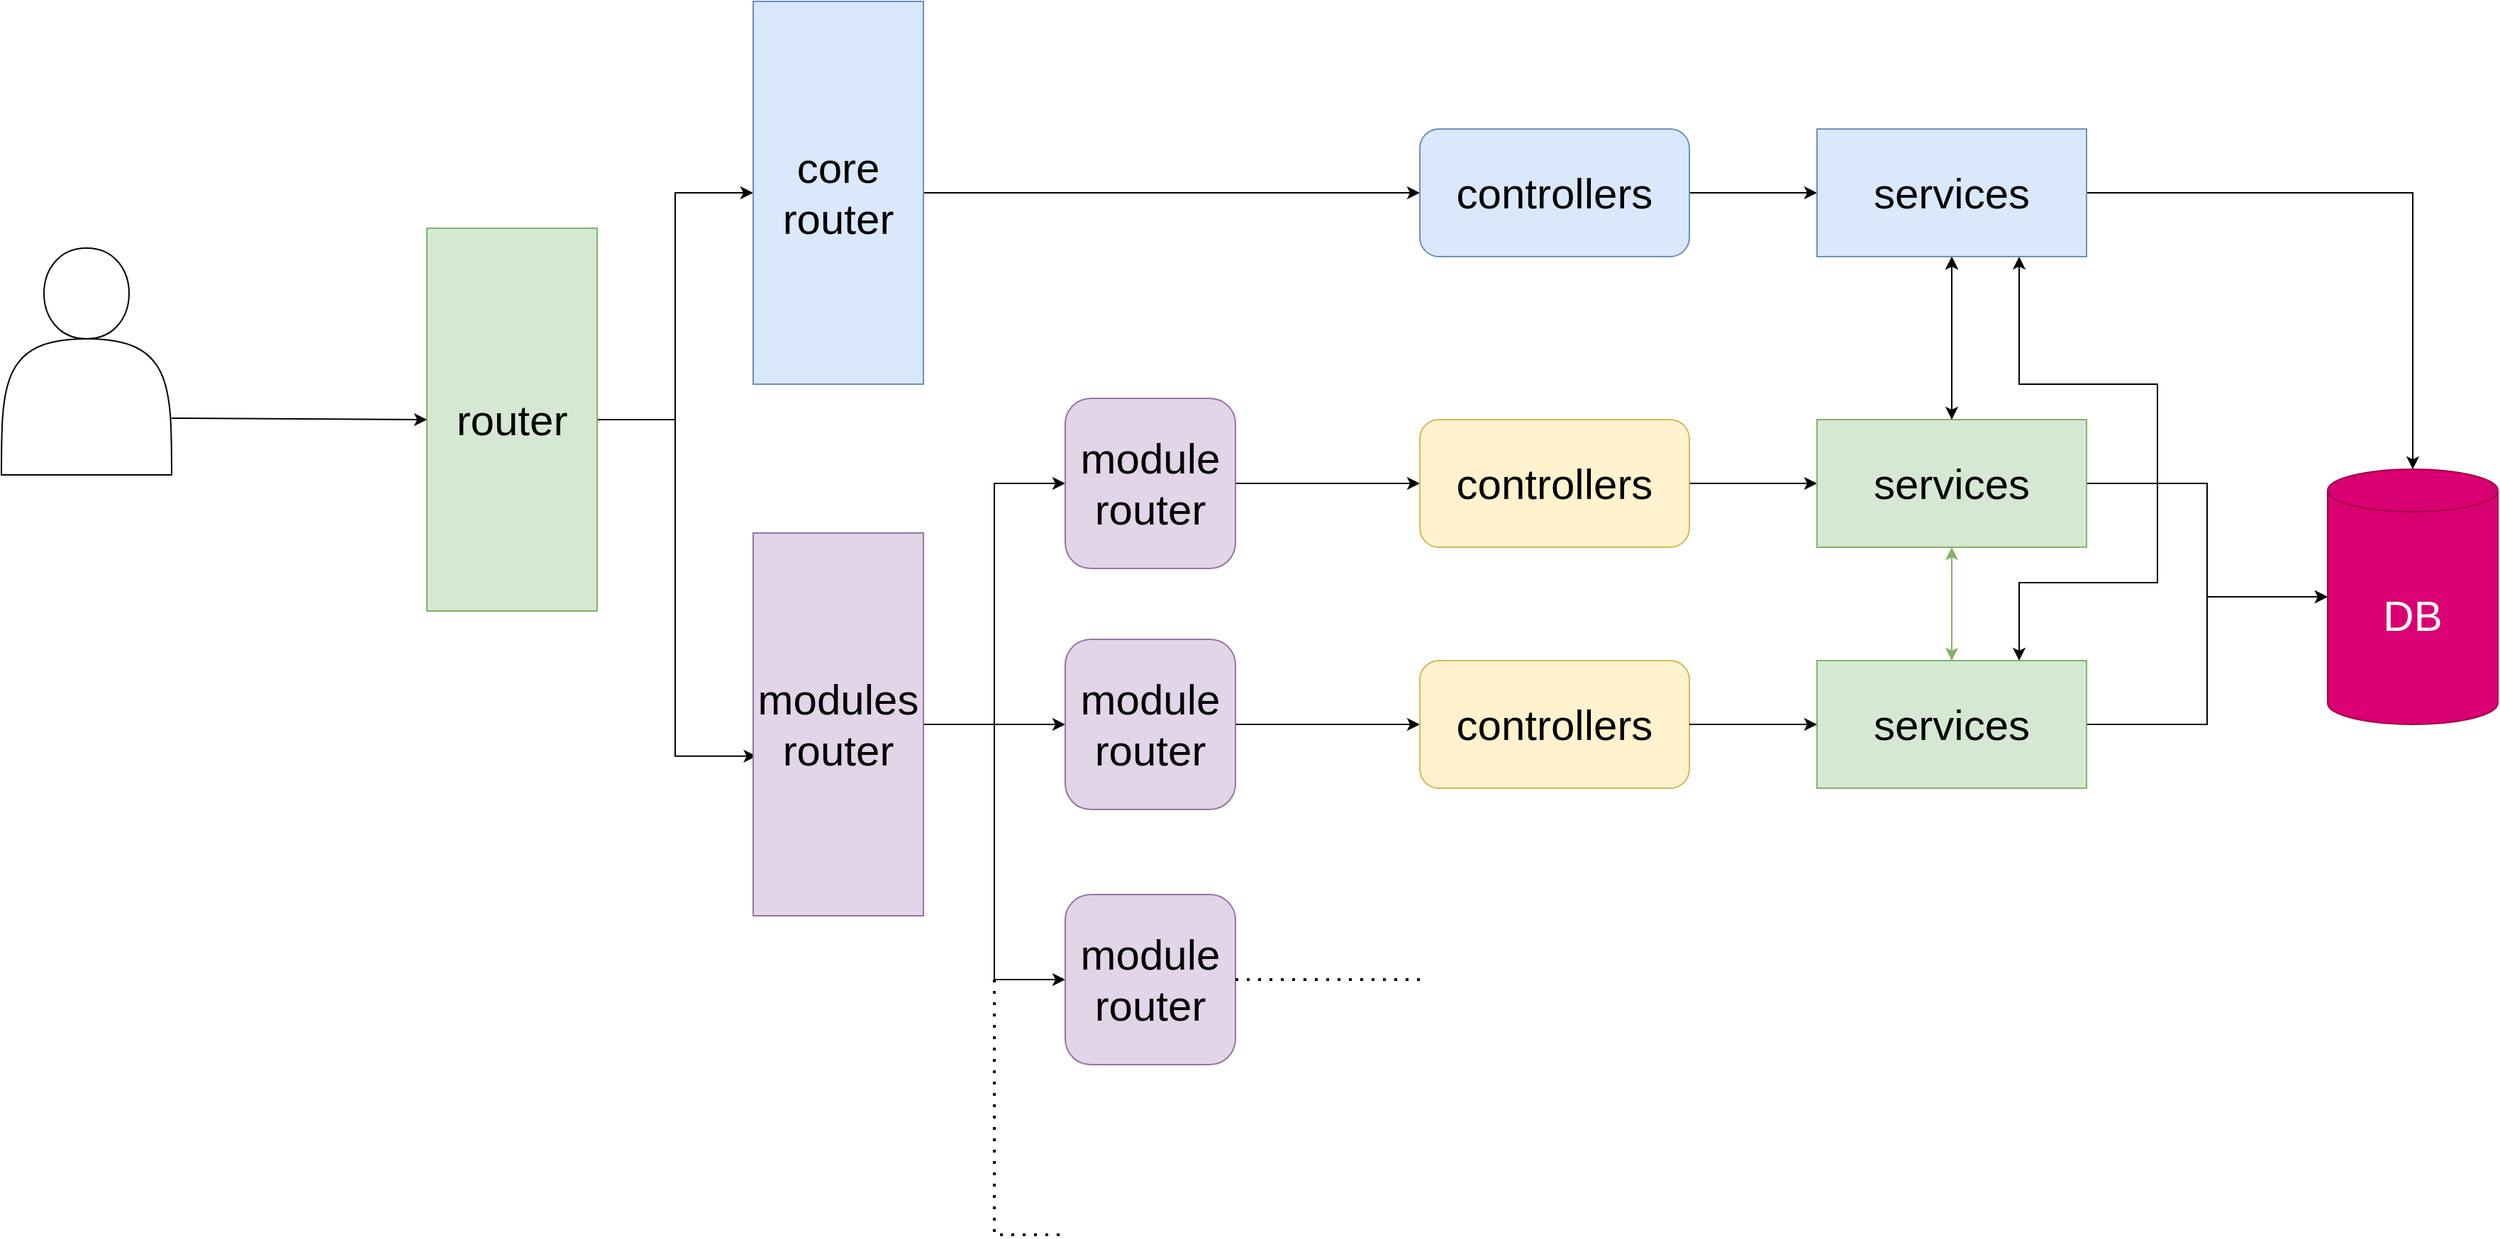 <mxfile version="21.2.1" type="github">
  <diagram name="Page-1" id="xDG5aaSrkRS24iAlbB1-">
    <mxGraphModel dx="2025" dy="1047" grid="1" gridSize="10" guides="1" tooltips="1" connect="1" arrows="1" fold="1" page="1" pageScale="1" pageWidth="850" pageHeight="1100" math="0" shadow="0">
      <root>
        <mxCell id="0" />
        <mxCell id="1" parent="0" />
        <mxCell id="gf5TVTyWnI4lNd_eXOsV-23" style="edgeStyle=orthogonalEdgeStyle;rounded=0;orthogonalLoop=1;jettySize=auto;html=1;entryX=0.019;entryY=0.583;entryDx=0;entryDy=0;entryPerimeter=0;" edge="1" parent="1" source="gf5TVTyWnI4lNd_eXOsV-3" target="gf5TVTyWnI4lNd_eXOsV-4">
          <mxGeometry relative="1" as="geometry" />
        </mxCell>
        <mxCell id="gf5TVTyWnI4lNd_eXOsV-24" style="edgeStyle=orthogonalEdgeStyle;rounded=0;orthogonalLoop=1;jettySize=auto;html=1;" edge="1" parent="1" source="gf5TVTyWnI4lNd_eXOsV-3" target="gf5TVTyWnI4lNd_eXOsV-5">
          <mxGeometry relative="1" as="geometry" />
        </mxCell>
        <mxCell id="gf5TVTyWnI4lNd_eXOsV-3" value="&lt;font style=&quot;font-size: 30px;&quot;&gt;router&lt;/font&gt;" style="rounded=0;whiteSpace=wrap;html=1;fillColor=#d5e8d4;strokeColor=#82b366;" vertex="1" parent="1">
          <mxGeometry x="660" y="275" width="120" height="270" as="geometry" />
        </mxCell>
        <mxCell id="gf5TVTyWnI4lNd_eXOsV-9" style="edgeStyle=orthogonalEdgeStyle;rounded=0;orthogonalLoop=1;jettySize=auto;html=1;" edge="1" parent="1" source="gf5TVTyWnI4lNd_eXOsV-4" target="gf5TVTyWnI4lNd_eXOsV-6">
          <mxGeometry relative="1" as="geometry" />
        </mxCell>
        <mxCell id="gf5TVTyWnI4lNd_eXOsV-10" style="edgeStyle=orthogonalEdgeStyle;rounded=0;orthogonalLoop=1;jettySize=auto;html=1;" edge="1" parent="1" source="gf5TVTyWnI4lNd_eXOsV-4" target="gf5TVTyWnI4lNd_eXOsV-7">
          <mxGeometry relative="1" as="geometry" />
        </mxCell>
        <mxCell id="gf5TVTyWnI4lNd_eXOsV-11" style="edgeStyle=orthogonalEdgeStyle;rounded=0;orthogonalLoop=1;jettySize=auto;html=1;" edge="1" parent="1" source="gf5TVTyWnI4lNd_eXOsV-4" target="gf5TVTyWnI4lNd_eXOsV-8">
          <mxGeometry relative="1" as="geometry">
            <Array as="points">
              <mxPoint x="1060" y="625" />
              <mxPoint x="1060" y="805" />
            </Array>
          </mxGeometry>
        </mxCell>
        <mxCell id="gf5TVTyWnI4lNd_eXOsV-4" value="&lt;font style=&quot;font-size: 30px;&quot;&gt;modules&lt;br&gt;router&lt;br&gt;&lt;/font&gt;" style="rounded=0;whiteSpace=wrap;html=1;fillColor=#e1d5e7;strokeColor=#9673a6;" vertex="1" parent="1">
          <mxGeometry x="890" y="490" width="120" height="270" as="geometry" />
        </mxCell>
        <mxCell id="gf5TVTyWnI4lNd_eXOsV-37" style="edgeStyle=orthogonalEdgeStyle;rounded=0;orthogonalLoop=1;jettySize=auto;html=1;" edge="1" parent="1" source="gf5TVTyWnI4lNd_eXOsV-5" target="gf5TVTyWnI4lNd_eXOsV-36">
          <mxGeometry relative="1" as="geometry" />
        </mxCell>
        <mxCell id="gf5TVTyWnI4lNd_eXOsV-5" value="&lt;font style=&quot;font-size: 30px;&quot;&gt;core&lt;br&gt;router&lt;br&gt;&lt;/font&gt;" style="rounded=0;whiteSpace=wrap;html=1;fillColor=#dae8fc;strokeColor=#6c8ebf;" vertex="1" parent="1">
          <mxGeometry x="890" y="115" width="120" height="270" as="geometry" />
        </mxCell>
        <mxCell id="gf5TVTyWnI4lNd_eXOsV-15" style="edgeStyle=orthogonalEdgeStyle;rounded=0;orthogonalLoop=1;jettySize=auto;html=1;" edge="1" parent="1" source="gf5TVTyWnI4lNd_eXOsV-6" target="gf5TVTyWnI4lNd_eXOsV-14">
          <mxGeometry relative="1" as="geometry" />
        </mxCell>
        <mxCell id="gf5TVTyWnI4lNd_eXOsV-6" value="&lt;font style=&quot;font-size: 30px;&quot;&gt;module&lt;br&gt;router&lt;br&gt;&lt;/font&gt;" style="rounded=1;whiteSpace=wrap;html=1;fillColor=#e1d5e7;strokeColor=#9673a6;" vertex="1" parent="1">
          <mxGeometry x="1110" y="395" width="120" height="120" as="geometry" />
        </mxCell>
        <mxCell id="gf5TVTyWnI4lNd_eXOsV-30" style="edgeStyle=orthogonalEdgeStyle;rounded=0;orthogonalLoop=1;jettySize=auto;html=1;" edge="1" parent="1" source="gf5TVTyWnI4lNd_eXOsV-7" target="gf5TVTyWnI4lNd_eXOsV-27">
          <mxGeometry relative="1" as="geometry" />
        </mxCell>
        <mxCell id="gf5TVTyWnI4lNd_eXOsV-7" value="&lt;font style=&quot;font-size: 30px;&quot;&gt;module&lt;br&gt;router&lt;br&gt;&lt;/font&gt;" style="rounded=1;whiteSpace=wrap;html=1;fillColor=#e1d5e7;strokeColor=#9673a6;" vertex="1" parent="1">
          <mxGeometry x="1110" y="565" width="120" height="120" as="geometry" />
        </mxCell>
        <mxCell id="gf5TVTyWnI4lNd_eXOsV-8" value="&lt;font style=&quot;font-size: 30px;&quot;&gt;module&lt;br&gt;router&lt;br&gt;&lt;/font&gt;" style="rounded=1;whiteSpace=wrap;html=1;fillColor=#e1d5e7;strokeColor=#9673a6;" vertex="1" parent="1">
          <mxGeometry x="1110" y="745" width="120" height="120" as="geometry" />
        </mxCell>
        <mxCell id="gf5TVTyWnI4lNd_eXOsV-12" value="" style="endArrow=none;dashed=1;html=1;dashPattern=1 3;strokeWidth=2;rounded=0;" edge="1" parent="1">
          <mxGeometry width="50" height="50" relative="1" as="geometry">
            <mxPoint x="1060" y="805" as="sourcePoint" />
            <mxPoint x="1110" y="985" as="targetPoint" />
            <Array as="points">
              <mxPoint x="1060" y="985" />
            </Array>
          </mxGeometry>
        </mxCell>
        <mxCell id="gf5TVTyWnI4lNd_eXOsV-26" style="edgeStyle=orthogonalEdgeStyle;rounded=0;orthogonalLoop=1;jettySize=auto;html=1;" edge="1" parent="1" source="gf5TVTyWnI4lNd_eXOsV-14" target="gf5TVTyWnI4lNd_eXOsV-25">
          <mxGeometry relative="1" as="geometry" />
        </mxCell>
        <mxCell id="gf5TVTyWnI4lNd_eXOsV-14" value="&lt;font style=&quot;font-size: 30px;&quot;&gt;controllers&lt;br&gt;&lt;/font&gt;" style="rounded=1;whiteSpace=wrap;html=1;glass=0;fillColor=#fff2cc;strokeColor=#d6b656;" vertex="1" parent="1">
          <mxGeometry x="1360" y="410" width="190" height="90" as="geometry" />
        </mxCell>
        <mxCell id="gf5TVTyWnI4lNd_eXOsV-22" value="" style="endArrow=none;dashed=1;html=1;dashPattern=1 3;strokeWidth=2;rounded=0;exitX=1;exitY=0.5;exitDx=0;exitDy=0;" edge="1" parent="1" source="gf5TVTyWnI4lNd_eXOsV-8">
          <mxGeometry width="50" height="50" relative="1" as="geometry">
            <mxPoint x="1280" y="695" as="sourcePoint" />
            <mxPoint x="1360" y="805" as="targetPoint" />
          </mxGeometry>
        </mxCell>
        <mxCell id="gf5TVTyWnI4lNd_eXOsV-33" style="edgeStyle=orthogonalEdgeStyle;rounded=0;orthogonalLoop=1;jettySize=auto;html=1;" edge="1" parent="1" source="gf5TVTyWnI4lNd_eXOsV-25" target="gf5TVTyWnI4lNd_eXOsV-31">
          <mxGeometry relative="1" as="geometry" />
        </mxCell>
        <mxCell id="gf5TVTyWnI4lNd_eXOsV-34" style="edgeStyle=orthogonalEdgeStyle;rounded=0;orthogonalLoop=1;jettySize=auto;html=1;fillColor=#d5e8d4;strokeColor=#82b366;" edge="1" parent="1" source="gf5TVTyWnI4lNd_eXOsV-25" target="gf5TVTyWnI4lNd_eXOsV-28">
          <mxGeometry relative="1" as="geometry" />
        </mxCell>
        <mxCell id="gf5TVTyWnI4lNd_eXOsV-41" style="edgeStyle=orthogonalEdgeStyle;rounded=0;orthogonalLoop=1;jettySize=auto;html=1;" edge="1" parent="1" source="gf5TVTyWnI4lNd_eXOsV-25" target="gf5TVTyWnI4lNd_eXOsV-38">
          <mxGeometry relative="1" as="geometry" />
        </mxCell>
        <mxCell id="gf5TVTyWnI4lNd_eXOsV-42" value="" style="edgeStyle=orthogonalEdgeStyle;rounded=0;orthogonalLoop=1;jettySize=auto;html=1;" edge="1" parent="1" source="gf5TVTyWnI4lNd_eXOsV-25" target="gf5TVTyWnI4lNd_eXOsV-38">
          <mxGeometry relative="1" as="geometry" />
        </mxCell>
        <mxCell id="gf5TVTyWnI4lNd_eXOsV-25" value="&lt;font style=&quot;font-size: 30px;&quot;&gt;services&lt;br&gt;&lt;/font&gt;" style="rounded=0;whiteSpace=wrap;html=1;fillColor=#d5e8d4;strokeColor=#82b366;" vertex="1" parent="1">
          <mxGeometry x="1640" y="410" width="190" height="90" as="geometry" />
        </mxCell>
        <mxCell id="gf5TVTyWnI4lNd_eXOsV-27" value="&lt;font style=&quot;font-size: 30px;&quot;&gt;controllers&lt;br&gt;&lt;/font&gt;" style="rounded=1;whiteSpace=wrap;html=1;glass=0;fillColor=#fff2cc;strokeColor=#d6b656;" vertex="1" parent="1">
          <mxGeometry x="1360" y="580" width="190" height="90" as="geometry" />
        </mxCell>
        <mxCell id="gf5TVTyWnI4lNd_eXOsV-32" style="edgeStyle=orthogonalEdgeStyle;rounded=0;orthogonalLoop=1;jettySize=auto;html=1;" edge="1" parent="1" source="gf5TVTyWnI4lNd_eXOsV-28" target="gf5TVTyWnI4lNd_eXOsV-31">
          <mxGeometry relative="1" as="geometry" />
        </mxCell>
        <mxCell id="gf5TVTyWnI4lNd_eXOsV-35" style="edgeStyle=orthogonalEdgeStyle;rounded=0;orthogonalLoop=1;jettySize=auto;html=1;fillColor=#d5e8d4;strokeColor=#82b366;" edge="1" parent="1" source="gf5TVTyWnI4lNd_eXOsV-28" target="gf5TVTyWnI4lNd_eXOsV-25">
          <mxGeometry relative="1" as="geometry" />
        </mxCell>
        <mxCell id="gf5TVTyWnI4lNd_eXOsV-45" style="edgeStyle=orthogonalEdgeStyle;rounded=0;orthogonalLoop=1;jettySize=auto;html=1;exitX=0.75;exitY=0;exitDx=0;exitDy=0;entryX=0.75;entryY=1;entryDx=0;entryDy=0;shadow=0;startArrow=classic;startFill=1;" edge="1" parent="1" source="gf5TVTyWnI4lNd_eXOsV-28" target="gf5TVTyWnI4lNd_eXOsV-38">
          <mxGeometry relative="1" as="geometry">
            <mxPoint x="1770" y="365" as="targetPoint" />
            <Array as="points">
              <mxPoint x="1782" y="525" />
              <mxPoint x="1880" y="525" />
              <mxPoint x="1880" y="385" />
              <mxPoint x="1783" y="385" />
            </Array>
          </mxGeometry>
        </mxCell>
        <mxCell id="gf5TVTyWnI4lNd_eXOsV-28" value="&lt;font style=&quot;font-size: 30px;&quot;&gt;services&lt;br&gt;&lt;/font&gt;" style="rounded=0;whiteSpace=wrap;html=1;fillColor=#d5e8d4;strokeColor=#82b366;" vertex="1" parent="1">
          <mxGeometry x="1640" y="580" width="190" height="90" as="geometry" />
        </mxCell>
        <mxCell id="gf5TVTyWnI4lNd_eXOsV-29" style="edgeStyle=orthogonalEdgeStyle;rounded=0;orthogonalLoop=1;jettySize=auto;html=1;" edge="1" source="gf5TVTyWnI4lNd_eXOsV-27" target="gf5TVTyWnI4lNd_eXOsV-28" parent="1">
          <mxGeometry relative="1" as="geometry" />
        </mxCell>
        <mxCell id="gf5TVTyWnI4lNd_eXOsV-31" value="&lt;font style=&quot;font-size: 30px;&quot;&gt;DB&lt;/font&gt;" style="shape=cylinder3;whiteSpace=wrap;html=1;boundedLbl=1;backgroundOutline=1;size=15;fillColor=#d80073;fontColor=#ffffff;strokeColor=#A50040;" vertex="1" parent="1">
          <mxGeometry x="2000" y="445" width="120" height="180" as="geometry" />
        </mxCell>
        <mxCell id="gf5TVTyWnI4lNd_eXOsV-39" style="edgeStyle=orthogonalEdgeStyle;rounded=0;orthogonalLoop=1;jettySize=auto;html=1;" edge="1" parent="1" source="gf5TVTyWnI4lNd_eXOsV-36" target="gf5TVTyWnI4lNd_eXOsV-38">
          <mxGeometry relative="1" as="geometry" />
        </mxCell>
        <mxCell id="gf5TVTyWnI4lNd_eXOsV-36" value="&lt;font style=&quot;font-size: 30px;&quot;&gt;controllers&lt;br&gt;&lt;/font&gt;" style="rounded=1;whiteSpace=wrap;html=1;glass=0;fillColor=#dae8fc;strokeColor=#6c8ebf;" vertex="1" parent="1">
          <mxGeometry x="1360" y="205" width="190" height="90" as="geometry" />
        </mxCell>
        <mxCell id="gf5TVTyWnI4lNd_eXOsV-43" style="edgeStyle=orthogonalEdgeStyle;rounded=0;orthogonalLoop=1;jettySize=auto;html=1;" edge="1" parent="1" source="gf5TVTyWnI4lNd_eXOsV-38" target="gf5TVTyWnI4lNd_eXOsV-25">
          <mxGeometry relative="1" as="geometry" />
        </mxCell>
        <mxCell id="gf5TVTyWnI4lNd_eXOsV-46" style="edgeStyle=orthogonalEdgeStyle;rounded=0;orthogonalLoop=1;jettySize=auto;html=1;" edge="1" parent="1" source="gf5TVTyWnI4lNd_eXOsV-38" target="gf5TVTyWnI4lNd_eXOsV-31">
          <mxGeometry relative="1" as="geometry" />
        </mxCell>
        <mxCell id="gf5TVTyWnI4lNd_eXOsV-38" value="&lt;font style=&quot;font-size: 30px;&quot;&gt;services&lt;br&gt;&lt;/font&gt;" style="rounded=0;whiteSpace=wrap;html=1;fillColor=#dae8fc;strokeColor=#6c8ebf;" vertex="1" parent="1">
          <mxGeometry x="1640" y="205" width="190" height="90" as="geometry" />
        </mxCell>
        <mxCell id="gf5TVTyWnI4lNd_eXOsV-47" value="" style="endArrow=classic;html=1;rounded=0;entryX=0;entryY=0.5;entryDx=0;entryDy=0;exitX=1;exitY=0.75;exitDx=0;exitDy=0;" edge="1" parent="1" source="gf5TVTyWnI4lNd_eXOsV-48" target="gf5TVTyWnI4lNd_eXOsV-3">
          <mxGeometry width="50" height="50" relative="1" as="geometry">
            <mxPoint x="510" y="410" as="sourcePoint" />
            <mxPoint x="1320" y="635" as="targetPoint" />
          </mxGeometry>
        </mxCell>
        <mxCell id="gf5TVTyWnI4lNd_eXOsV-48" value="" style="shape=actor;whiteSpace=wrap;html=1;" vertex="1" parent="1">
          <mxGeometry x="360" y="289" width="120" height="160" as="geometry" />
        </mxCell>
      </root>
    </mxGraphModel>
  </diagram>
</mxfile>
